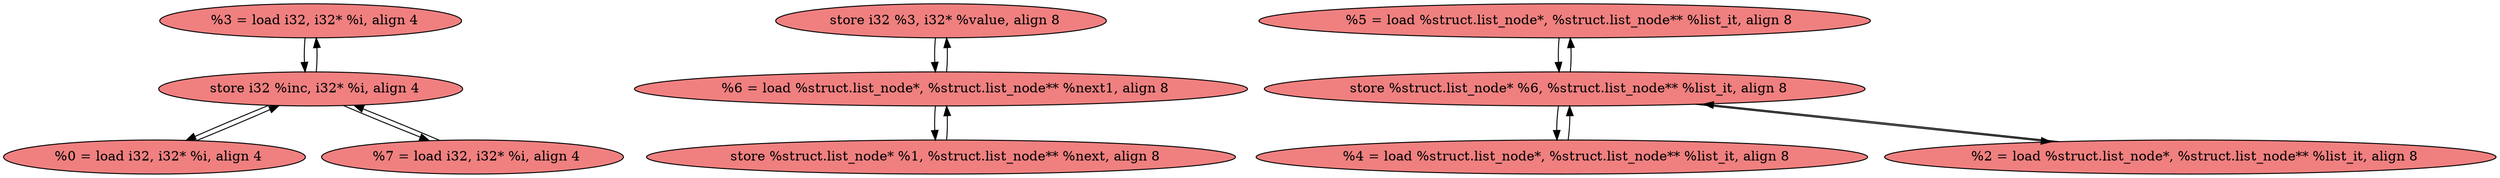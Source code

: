 
digraph G {


node425 [fillcolor=lightcoral,label="  %3 = load i32, i32* %i, align 4",shape=ellipse,style=filled ]
node424 [fillcolor=lightcoral,label="  store i32 %3, i32* %value, align 8",shape=ellipse,style=filled ]
node423 [fillcolor=lightcoral,label="  store i32 %inc, i32* %i, align 4",shape=ellipse,style=filled ]
node416 [fillcolor=lightcoral,label="  %5 = load %struct.list_node*, %struct.list_node** %list_it, align 8",shape=ellipse,style=filled ]
node420 [fillcolor=lightcoral,label="  %4 = load %struct.list_node*, %struct.list_node** %list_it, align 8",shape=ellipse,style=filled ]
node422 [fillcolor=lightcoral,label="  store %struct.list_node* %1, %struct.list_node** %next, align 8",shape=ellipse,style=filled ]
node421 [fillcolor=lightcoral,label="  %6 = load %struct.list_node*, %struct.list_node** %next1, align 8",shape=ellipse,style=filled ]
node415 [fillcolor=lightcoral,label="  store %struct.list_node* %6, %struct.list_node** %list_it, align 8",shape=ellipse,style=filled ]
node418 [fillcolor=lightcoral,label="  %0 = load i32, i32* %i, align 4",shape=ellipse,style=filled ]
node417 [fillcolor=lightcoral,label="  %2 = load %struct.list_node*, %struct.list_node** %list_it, align 8",shape=ellipse,style=filled ]
node419 [fillcolor=lightcoral,label="  %7 = load i32, i32* %i, align 4",shape=ellipse,style=filled ]

node418->node423 [ ]
node423->node418 [ ]
node415->node420 [ ]
node416->node415 [ ]
node417->node415 [ ]
node415->node417 [ ]
node420->node415 [ ]
node419->node423 [ ]
node423->node419 [ ]
node415->node416 [ ]
node425->node423 [ ]
node423->node425 [ ]
node422->node421 [ ]
node424->node421 [ ]
node421->node424 [ ]
node421->node422 [ ]


}
